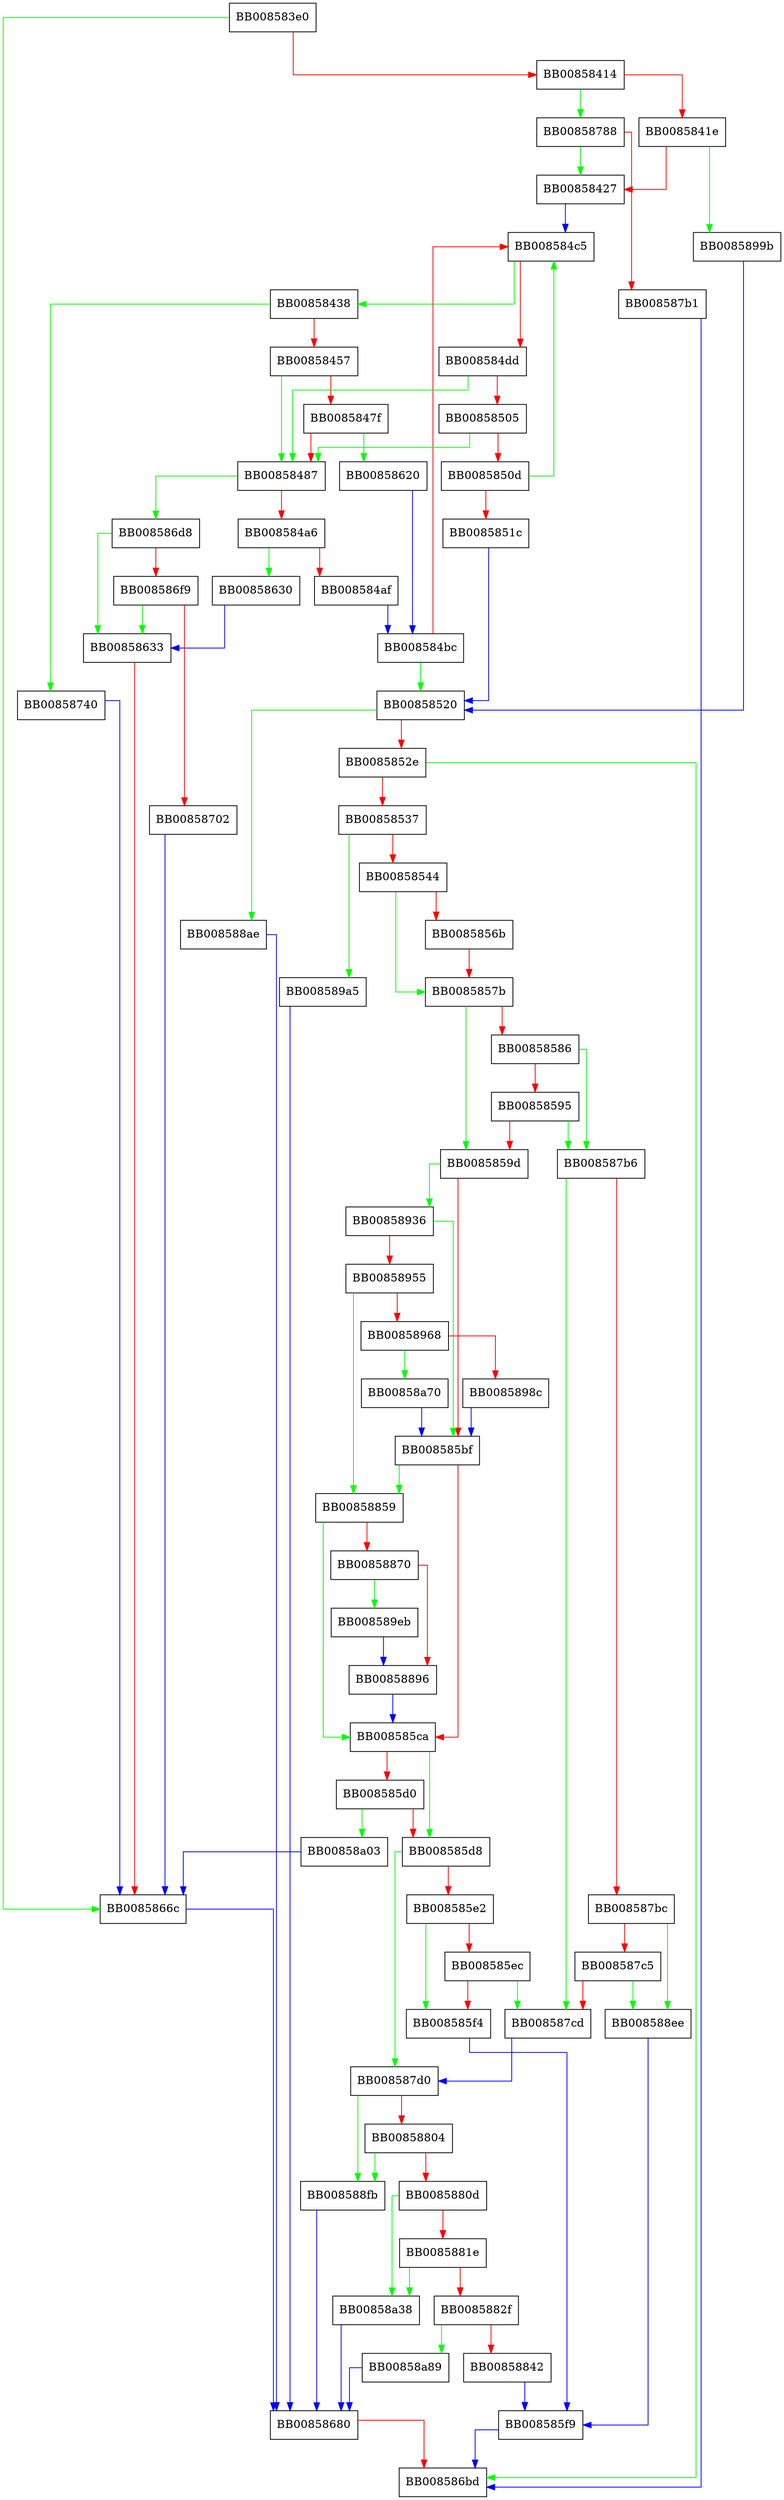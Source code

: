 digraph v2i_AUTHORITY_KEYID {
  node [shape="box"];
  graph [splines=ortho];
  BB008583e0 -> BB0085866c [color="green"];
  BB008583e0 -> BB00858414 [color="red"];
  BB00858414 -> BB00858788 [color="green"];
  BB00858414 -> BB0085841e [color="red"];
  BB0085841e -> BB0085899b [color="green"];
  BB0085841e -> BB00858427 [color="red"];
  BB00858427 -> BB008584c5 [color="blue"];
  BB00858438 -> BB00858740 [color="green"];
  BB00858438 -> BB00858457 [color="red"];
  BB00858457 -> BB00858487 [color="green"];
  BB00858457 -> BB0085847f [color="red"];
  BB0085847f -> BB00858620 [color="green"];
  BB0085847f -> BB00858487 [color="red"];
  BB00858487 -> BB008586d8 [color="green"];
  BB00858487 -> BB008584a6 [color="red"];
  BB008584a6 -> BB00858630 [color="green"];
  BB008584a6 -> BB008584af [color="red"];
  BB008584af -> BB008584bc [color="blue"];
  BB008584bc -> BB00858520 [color="green"];
  BB008584bc -> BB008584c5 [color="red"];
  BB008584c5 -> BB00858438 [color="green"];
  BB008584c5 -> BB008584dd [color="red"];
  BB008584dd -> BB00858487 [color="green"];
  BB008584dd -> BB00858505 [color="red"];
  BB00858505 -> BB00858487 [color="green"];
  BB00858505 -> BB0085850d [color="red"];
  BB0085850d -> BB008584c5 [color="green"];
  BB0085850d -> BB0085851c [color="red"];
  BB0085851c -> BB00858520 [color="blue"];
  BB00858520 -> BB008588ae [color="green"];
  BB00858520 -> BB0085852e [color="red"];
  BB0085852e -> BB008586bd [color="green"];
  BB0085852e -> BB00858537 [color="red"];
  BB00858537 -> BB008589a5 [color="green"];
  BB00858537 -> BB00858544 [color="red"];
  BB00858544 -> BB0085857b [color="green"];
  BB00858544 -> BB0085856b [color="red"];
  BB0085856b -> BB0085857b [color="red"];
  BB0085857b -> BB0085859d [color="green"];
  BB0085857b -> BB00858586 [color="red"];
  BB00858586 -> BB008587b6 [color="green"];
  BB00858586 -> BB00858595 [color="red"];
  BB00858595 -> BB008587b6 [color="green"];
  BB00858595 -> BB0085859d [color="red"];
  BB0085859d -> BB00858936 [color="green"];
  BB0085859d -> BB008585bf [color="red"];
  BB008585bf -> BB00858859 [color="green"];
  BB008585bf -> BB008585ca [color="red"];
  BB008585ca -> BB008585d8 [color="green"];
  BB008585ca -> BB008585d0 [color="red"];
  BB008585d0 -> BB00858a03 [color="green"];
  BB008585d0 -> BB008585d8 [color="red"];
  BB008585d8 -> BB008587d0 [color="green"];
  BB008585d8 -> BB008585e2 [color="red"];
  BB008585e2 -> BB008585f4 [color="green"];
  BB008585e2 -> BB008585ec [color="red"];
  BB008585ec -> BB008587cd [color="green"];
  BB008585ec -> BB008585f4 [color="red"];
  BB008585f4 -> BB008585f9 [color="blue"];
  BB008585f9 -> BB008586bd [color="blue"];
  BB00858620 -> BB008584bc [color="blue"];
  BB00858630 -> BB00858633 [color="blue"];
  BB00858633 -> BB0085866c [color="red"];
  BB0085866c -> BB00858680 [color="blue"];
  BB00858680 -> BB008586bd [color="red"];
  BB008586d8 -> BB00858633 [color="green"];
  BB008586d8 -> BB008586f9 [color="red"];
  BB008586f9 -> BB00858633 [color="green"];
  BB008586f9 -> BB00858702 [color="red"];
  BB00858702 -> BB0085866c [color="blue"];
  BB00858740 -> BB0085866c [color="blue"];
  BB00858788 -> BB00858427 [color="green"];
  BB00858788 -> BB008587b1 [color="red"];
  BB008587b1 -> BB008586bd [color="blue"];
  BB008587b6 -> BB008587cd [color="green"];
  BB008587b6 -> BB008587bc [color="red"];
  BB008587bc -> BB008588ee [color="green"];
  BB008587bc -> BB008587c5 [color="red"];
  BB008587c5 -> BB008588ee [color="green"];
  BB008587c5 -> BB008587cd [color="red"];
  BB008587cd -> BB008587d0 [color="blue"];
  BB008587d0 -> BB008588fb [color="green"];
  BB008587d0 -> BB00858804 [color="red"];
  BB00858804 -> BB008588fb [color="green"];
  BB00858804 -> BB0085880d [color="red"];
  BB0085880d -> BB00858a38 [color="green"];
  BB0085880d -> BB0085881e [color="red"];
  BB0085881e -> BB00858a38 [color="green"];
  BB0085881e -> BB0085882f [color="red"];
  BB0085882f -> BB00858a89 [color="green"];
  BB0085882f -> BB00858842 [color="red"];
  BB00858842 -> BB008585f9 [color="blue"];
  BB00858859 -> BB008585ca [color="green"];
  BB00858859 -> BB00858870 [color="red"];
  BB00858870 -> BB008589eb [color="green"];
  BB00858870 -> BB00858896 [color="red"];
  BB00858896 -> BB008585ca [color="blue"];
  BB008588ae -> BB00858680 [color="blue"];
  BB008588ee -> BB008585f9 [color="blue"];
  BB008588fb -> BB00858680 [color="blue"];
  BB00858936 -> BB008585bf [color="green"];
  BB00858936 -> BB00858955 [color="red"];
  BB00858955 -> BB00858859 [color="green"];
  BB00858955 -> BB00858968 [color="red"];
  BB00858968 -> BB00858a70 [color="green"];
  BB00858968 -> BB0085898c [color="red"];
  BB0085898c -> BB008585bf [color="blue"];
  BB0085899b -> BB00858520 [color="blue"];
  BB008589a5 -> BB00858680 [color="blue"];
  BB008589eb -> BB00858896 [color="blue"];
  BB00858a03 -> BB0085866c [color="blue"];
  BB00858a38 -> BB00858680 [color="blue"];
  BB00858a70 -> BB008585bf [color="blue"];
  BB00858a89 -> BB00858680 [color="blue"];
}